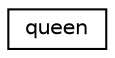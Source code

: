 digraph "Graphical Class Hierarchy"
{
 // LATEX_PDF_SIZE
  edge [fontname="Helvetica",fontsize="10",labelfontname="Helvetica",labelfontsize="10"];
  node [fontname="Helvetica",fontsize="10",shape=record];
  rankdir="LR";
  Node0 [label="queen",height=0.2,width=0.4,color="black", fillcolor="white", style="filled",URL="$classqueen.html",tooltip="Represents a Queen piece in the chess game."];
}
